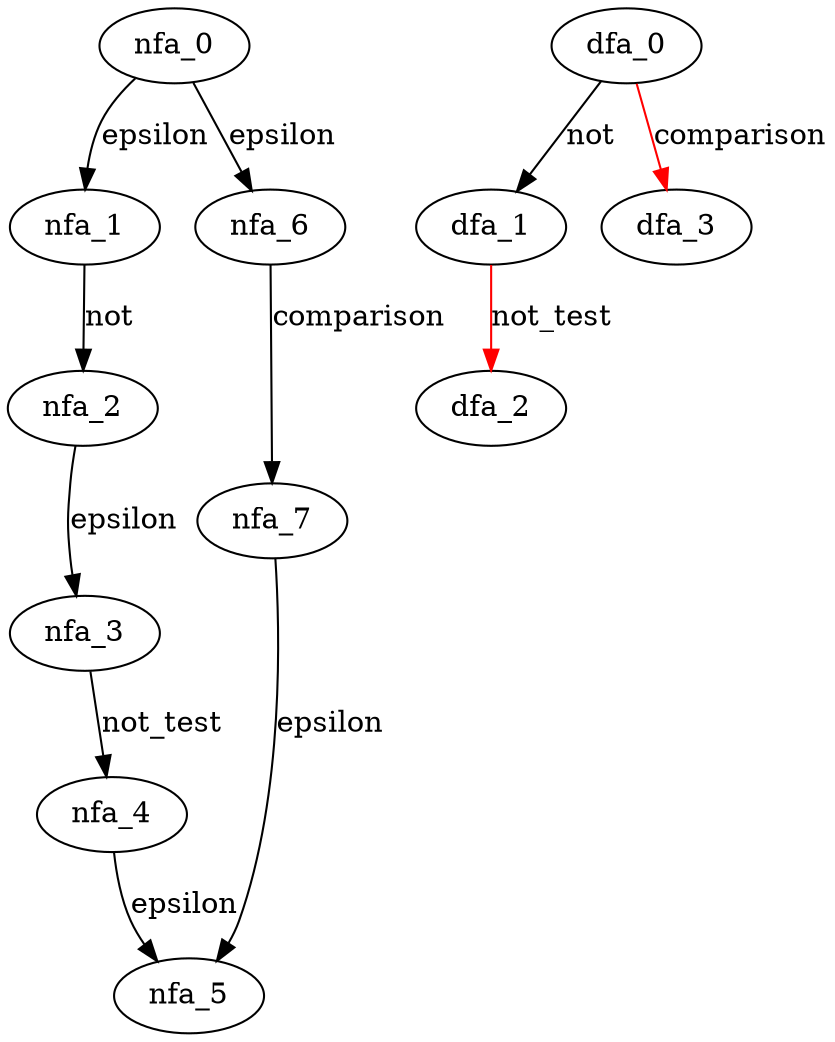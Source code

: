 digraph not_test {
 subgraph not_test_nfa {
  nfa_0->nfa_1[label=epsilon]
  nfa_1->nfa_2[label="not"]
  nfa_2->nfa_3[label=epsilon]
  nfa_3->nfa_4[label=not_test]
  nfa_4->nfa_5[label=epsilon]
  nfa_0->nfa_6[label=epsilon]
  nfa_6->nfa_7[label=comparison]
  nfa_7->nfa_5[label=epsilon]
  }
 subgraph not_test_dfa {
  dfa_0->dfa_1[label="not"]
  dfa_1->dfa_2[label=not_test,color=red]
  dfa_0->dfa_3[label=comparison,color=red]
  }
}
